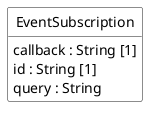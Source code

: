 @startuml
hide circle
hide methods
hide stereotype
show <<Enumeration>> stereotype
skinparam class {
   BackgroundColor<<Enumeration>> #E6F5F7
   BackgroundColor<<Ref>> #FFFFE0
   BackgroundColor<<Pivot>> #FFFFFFF
   BackgroundColor #FCF2E3
}

class EventSubscription  <<Pivot>> {
    callback : String [1]
    id : String [1]
    query : String
}


@enduml